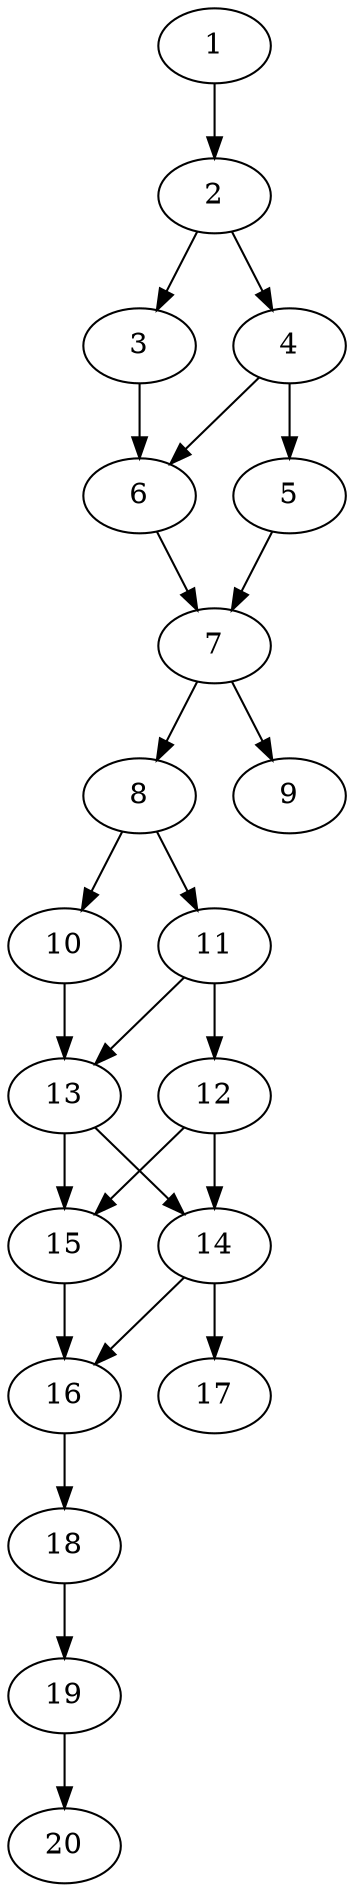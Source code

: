 // DAG automatically generated by daggen at Thu Oct  3 13:58:43 2019
// ./daggen --dot -n 20 --ccr 0.5 --fat 0.3 --regular 0.5 --density 0.9 --mindata 5242880 --maxdata 52428800 
digraph G {
  1 [size="59947008", alpha="0.03", expect_size="29973504"] 
  1 -> 2 [size ="29973504"]
  2 [size="60995584", alpha="0.01", expect_size="30497792"] 
  2 -> 3 [size ="30497792"]
  2 -> 4 [size ="30497792"]
  3 [size="43223040", alpha="0.07", expect_size="21611520"] 
  3 -> 6 [size ="21611520"]
  4 [size="63029248", alpha="0.04", expect_size="31514624"] 
  4 -> 5 [size ="31514624"]
  4 -> 6 [size ="31514624"]
  5 [size="11511808", alpha="0.10", expect_size="5755904"] 
  5 -> 7 [size ="5755904"]
  6 [size="77324288", alpha="0.07", expect_size="38662144"] 
  6 -> 7 [size ="38662144"]
  7 [size="89131008", alpha="0.20", expect_size="44565504"] 
  7 -> 8 [size ="44565504"]
  7 -> 9 [size ="44565504"]
  8 [size="58181632", alpha="0.19", expect_size="29090816"] 
  8 -> 10 [size ="29090816"]
  8 -> 11 [size ="29090816"]
  9 [size="38406144", alpha="0.18", expect_size="19203072"] 
  10 [size="95156224", alpha="0.05", expect_size="47578112"] 
  10 -> 13 [size ="47578112"]
  11 [size="92983296", alpha="0.06", expect_size="46491648"] 
  11 -> 12 [size ="46491648"]
  11 -> 13 [size ="46491648"]
  12 [size="11276288", alpha="0.04", expect_size="5638144"] 
  12 -> 14 [size ="5638144"]
  12 -> 15 [size ="5638144"]
  13 [size="15958016", alpha="0.09", expect_size="7979008"] 
  13 -> 14 [size ="7979008"]
  13 -> 15 [size ="7979008"]
  14 [size="48375808", alpha="0.08", expect_size="24187904"] 
  14 -> 16 [size ="24187904"]
  14 -> 17 [size ="24187904"]
  15 [size="67065856", alpha="0.16", expect_size="33532928"] 
  15 -> 16 [size ="33532928"]
  16 [size="21276672", alpha="0.11", expect_size="10638336"] 
  16 -> 18 [size ="10638336"]
  17 [size="55646208", alpha="0.16", expect_size="27823104"] 
  18 [size="53344256", alpha="0.10", expect_size="26672128"] 
  18 -> 19 [size ="26672128"]
  19 [size="48146432", alpha="0.18", expect_size="24073216"] 
  19 -> 20 [size ="24073216"]
  20 [size="40665088", alpha="0.14", expect_size="20332544"] 
}
